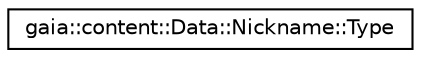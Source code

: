 digraph G
{
  edge [fontname="Helvetica",fontsize="10",labelfontname="Helvetica",labelfontsize="10"];
  node [fontname="Helvetica",fontsize="10",shape=record];
  rankdir=LR;
  Node1 [label="gaia::content::Data::Nickname::Type",height=0.2,width=0.4,color="black", fillcolor="white", style="filled",URL="$d5/dd0/structgaia_1_1content_1_1_data_1_1_nickname_1_1_type.html",tooltip="The type for Nickname."];
}
